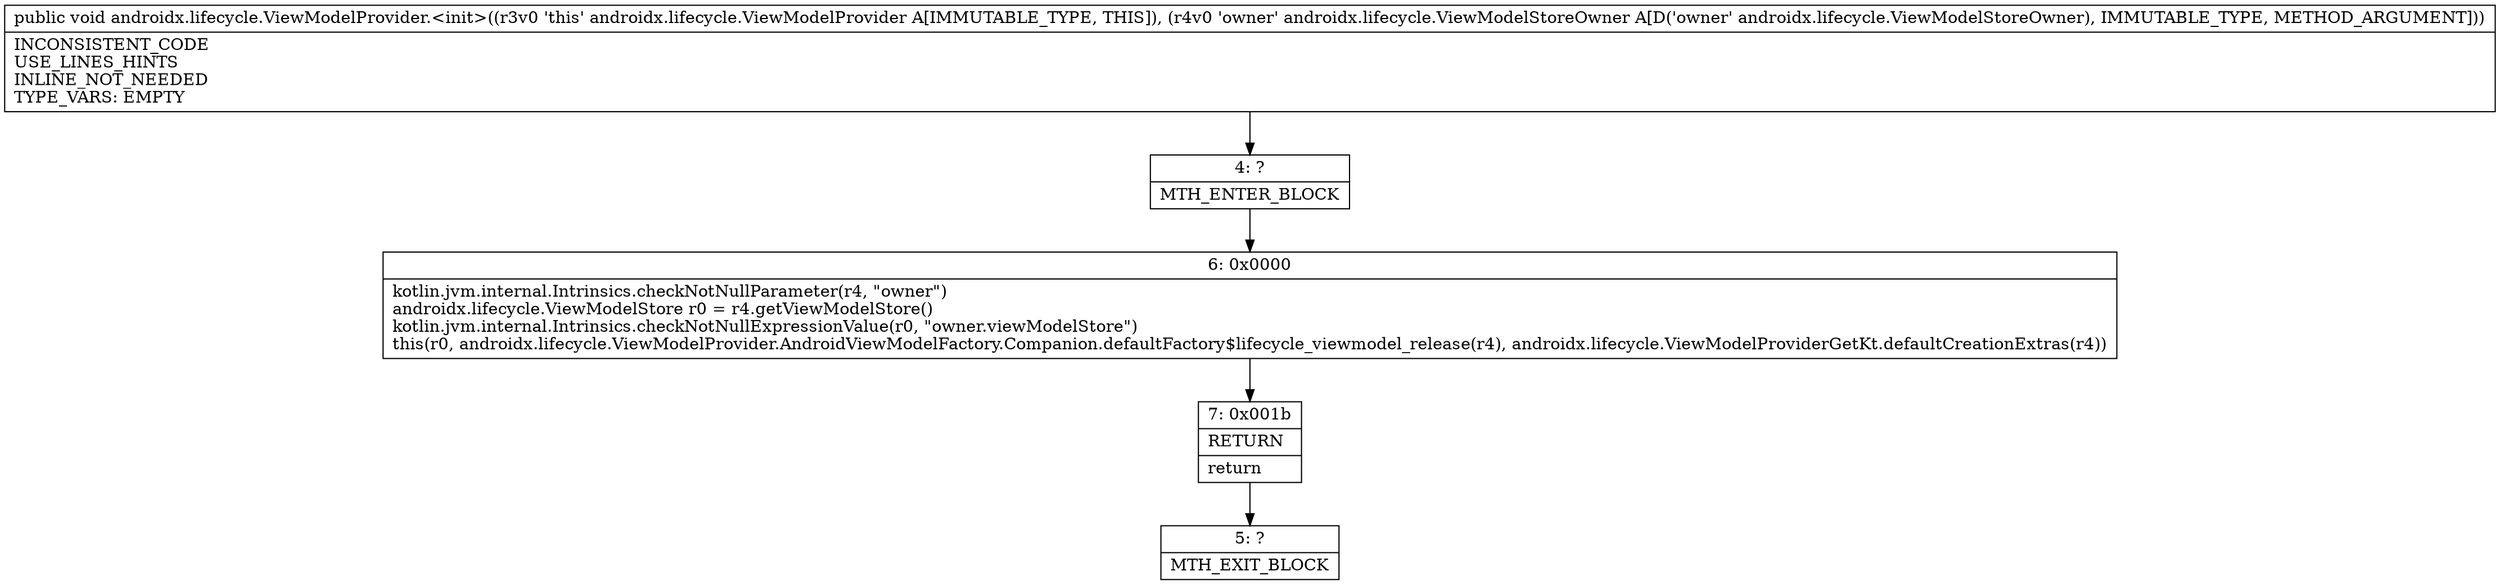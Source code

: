 digraph "CFG forandroidx.lifecycle.ViewModelProvider.\<init\>(Landroidx\/lifecycle\/ViewModelStoreOwner;)V" {
Node_4 [shape=record,label="{4\:\ ?|MTH_ENTER_BLOCK\l}"];
Node_6 [shape=record,label="{6\:\ 0x0000|kotlin.jvm.internal.Intrinsics.checkNotNullParameter(r4, \"owner\")\landroidx.lifecycle.ViewModelStore r0 = r4.getViewModelStore()\lkotlin.jvm.internal.Intrinsics.checkNotNullExpressionValue(r0, \"owner.viewModelStore\")\lthis(r0, androidx.lifecycle.ViewModelProvider.AndroidViewModelFactory.Companion.defaultFactory$lifecycle_viewmodel_release(r4), androidx.lifecycle.ViewModelProviderGetKt.defaultCreationExtras(r4))\l}"];
Node_7 [shape=record,label="{7\:\ 0x001b|RETURN\l|return\l}"];
Node_5 [shape=record,label="{5\:\ ?|MTH_EXIT_BLOCK\l}"];
MethodNode[shape=record,label="{public void androidx.lifecycle.ViewModelProvider.\<init\>((r3v0 'this' androidx.lifecycle.ViewModelProvider A[IMMUTABLE_TYPE, THIS]), (r4v0 'owner' androidx.lifecycle.ViewModelStoreOwner A[D('owner' androidx.lifecycle.ViewModelStoreOwner), IMMUTABLE_TYPE, METHOD_ARGUMENT]))  | INCONSISTENT_CODE\lUSE_LINES_HINTS\lINLINE_NOT_NEEDED\lTYPE_VARS: EMPTY\l}"];
MethodNode -> Node_4;Node_4 -> Node_6;
Node_6 -> Node_7;
Node_7 -> Node_5;
}

